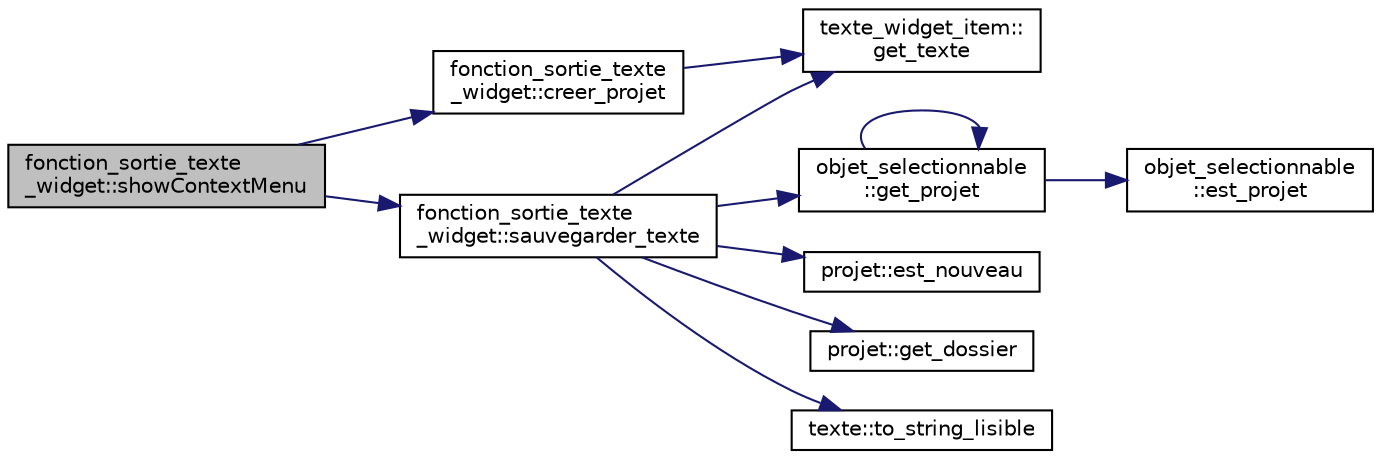 digraph "fonction_sortie_texte_widget::showContextMenu"
{
  edge [fontname="Helvetica",fontsize="10",labelfontname="Helvetica",labelfontsize="10"];
  node [fontname="Helvetica",fontsize="10",shape=record];
  rankdir="LR";
  Node40 [label="fonction_sortie_texte\l_widget::showContextMenu",height=0.2,width=0.4,color="black", fillcolor="grey75", style="filled", fontcolor="black"];
  Node40 -> Node41 [color="midnightblue",fontsize="10",style="solid",fontname="Helvetica"];
  Node41 [label="fonction_sortie_texte\l_widget::creer_projet",height=0.2,width=0.4,color="black", fillcolor="white", style="filled",URL="$classfonction__sortie__texte__widget.html#a93e0c2bbb93180e935e40e1830984122"];
  Node41 -> Node42 [color="midnightblue",fontsize="10",style="solid",fontname="Helvetica"];
  Node42 [label="texte_widget_item::\lget_texte",height=0.2,width=0.4,color="black", fillcolor="white", style="filled",URL="$classtexte__widget__item.html#aa7b79c434b1d0ea9250762aae38d95a5"];
  Node40 -> Node43 [color="midnightblue",fontsize="10",style="solid",fontname="Helvetica"];
  Node43 [label="fonction_sortie_texte\l_widget::sauvegarder_texte",height=0.2,width=0.4,color="black", fillcolor="white", style="filled",URL="$classfonction__sortie__texte__widget.html#a956d512437dfa8bc0920c191af010e59"];
  Node43 -> Node44 [color="midnightblue",fontsize="10",style="solid",fontname="Helvetica"];
  Node44 [label="objet_selectionnable\l::get_projet",height=0.2,width=0.4,color="black", fillcolor="white", style="filled",URL="$classobjet__selectionnable.html#ab48a75e720955aebe27f720dfaa5e78e"];
  Node44 -> Node45 [color="midnightblue",fontsize="10",style="solid",fontname="Helvetica"];
  Node45 [label="objet_selectionnable\l::est_projet",height=0.2,width=0.4,color="black", fillcolor="white", style="filled",URL="$classobjet__selectionnable.html#a49ea1a29523e46f099896477a2b43eaa"];
  Node44 -> Node44 [color="midnightblue",fontsize="10",style="solid",fontname="Helvetica"];
  Node43 -> Node46 [color="midnightblue",fontsize="10",style="solid",fontname="Helvetica"];
  Node46 [label="projet::est_nouveau",height=0.2,width=0.4,color="black", fillcolor="white", style="filled",URL="$classprojet.html#a5ec26ee61a91af62a268bb85263d6a30"];
  Node43 -> Node47 [color="midnightblue",fontsize="10",style="solid",fontname="Helvetica"];
  Node47 [label="projet::get_dossier",height=0.2,width=0.4,color="black", fillcolor="white", style="filled",URL="$classprojet.html#a090c95e58831875cf4e81928c1d75b7e"];
  Node43 -> Node42 [color="midnightblue",fontsize="10",style="solid",fontname="Helvetica"];
  Node43 -> Node48 [color="midnightblue",fontsize="10",style="solid",fontname="Helvetica"];
  Node48 [label="texte::to_string_lisible",height=0.2,width=0.4,color="black", fillcolor="white", style="filled",URL="$classtexte.html#a9c669914e39b9bd4075a6840ac923087"];
}
